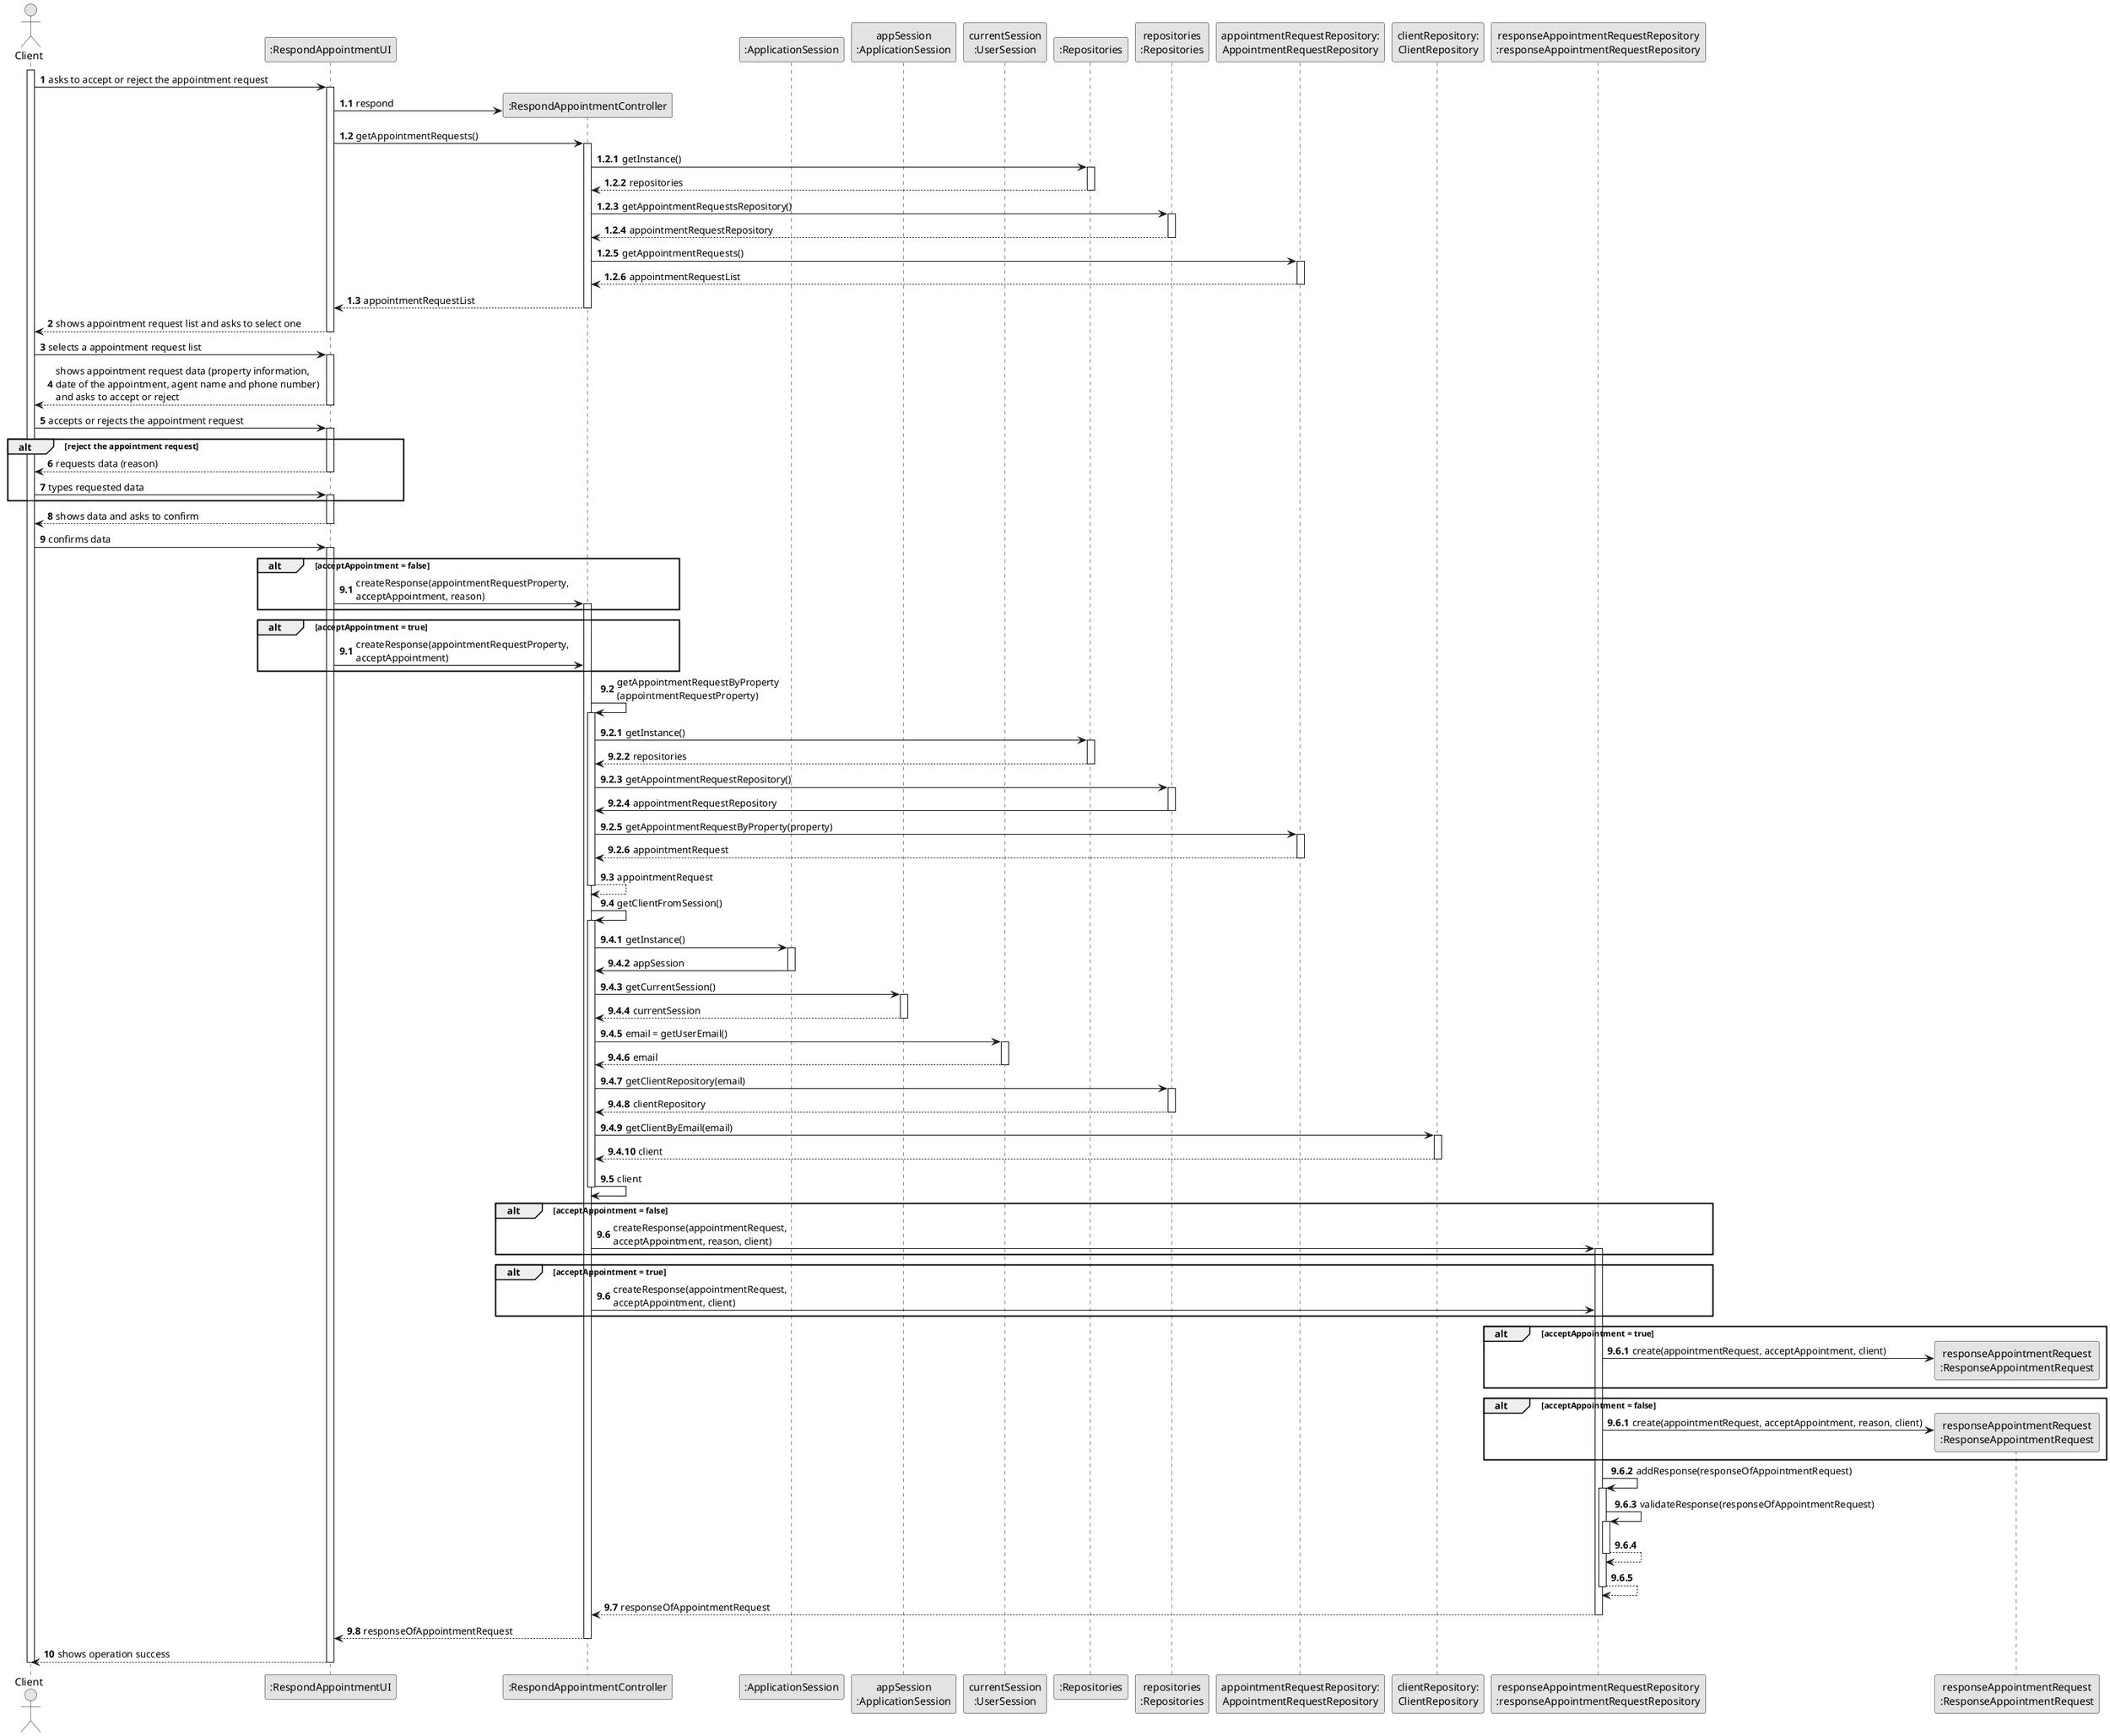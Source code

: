 @startuml
skinparam monochrome true
skinparam packageStyle rectangle
skinparam shadowing false

autonumber

'hide footbox
actor "Client" as Client
participant ":RespondAppointmentUI" as UI
participant ":RespondAppointmentController" as CTRL
participant ":ApplicationSession" as _APP
participant "appSession\n:ApplicationSession" as APP
participant "currentSession\n:UserSession" as SESSAO
participant ":Repositories" as RepositorySingleton
participant "repositories\n:Repositories" as PLAT
participant "appointmentRequestRepository:\nAppointmentRequestRepository" as AppointmentRequestRepository
participant "clientRepository:\nClientRepository" as ClientRepository
participant "responseAppointmentRequestRepository\n:responseAppointmentRequestRepository" as ORG
participant "responseAppointmentRequestRepository\n:ResponseAppointmentRequestRepository" as ORG
participant "responseAppointmentRequest\n:ResponseAppointmentRequest" as TAREFA

activate Client

    Client -> UI : asks to accept or reject the appointment request

    activate UI

    autonumber 1.1

        UI -> CTRL** : respond
        UI -> CTRL : getAppointmentRequests()
        activate CTRL
        autonumber 1.2.1
        CTRL -> RepositorySingleton : getInstance()
                    activate RepositorySingleton

                        RepositorySingleton --> CTRL: repositories
                    deactivate RepositorySingleton

                    CTRL -> PLAT : getAppointmentRequestsRepository()
                    activate PLAT

                        PLAT --> CTRL: appointmentRequestRepository
                    deactivate PLAT

                    CTRL -> AppointmentRequestRepository : getAppointmentRequests()
                    activate AppointmentRequestRepository

                        AppointmentRequestRepository --> CTRL : appointmentRequestList
                    deactivate AppointmentRequestRepository

            autonumber 1.3
            CTRL --> UI : appointmentRequestList
        deactivate CTRL

    autonumber 2

        UI --> Client : shows appointment request list and asks to select one
    deactivate UI

    Client -> UI : selects a appointment request list
    activate UI

        UI --> Client : shows appointment request data (property information, \ndate of the appointment, agent name and phone number) \nand asks to accept or reject
    deactivate UI

    Client -> UI: accepts or rejects the appointment request
    activate UI

    alt reject the appointment request

        UI --> Client: requests data (reason)
        deactivate UI

    Client -> UI: types requested data
    activate UI

    end

        UI --> Client: shows data and asks to confirm
        deactivate UI

    Client -> UI: confirms data
    activate UI

    autonumber 9.1
    alt acceptAppointment = false
        UI -> CTRL : createResponse(appointmentRequestProperty, \nacceptAppointment, reason)
        activate CTRL

    end

    autonumber 9.1
    alt acceptAppointment = true
        UI -> CTRL: createResponse(appointmentRequestProperty, \nacceptAppointment)

    end
            CTRL -> CTRL : getAppointmentRequestByProperty\n(appointmentRequestProperty)
            activate CTRL

    autonumber 9.2.1
            CTRL -> RepositorySingleton : getInstance()
                    activate RepositorySingleton

                        RepositorySingleton --> CTRL: repositories
                    deactivate RepositorySingleton

                    CTRL -> PLAT : getAppointmentRequestRepository()
                    activate PLAT

                        PLAT -> CTRL : appointmentRequestRepository
                    deactivate PLAT

                    CTRL -> AppointmentRequestRepository : getAppointmentRequestByProperty(property)
                    activate AppointmentRequestRepository

                        AppointmentRequestRepository --> CTRL : appointmentRequest
                    deactivate AppointmentRequestRepository

            autonumber 9.3
                CTRL --> CTRL : appointmentRequest
            deactivate CTRL

            CTRL -> CTRL : getClientFromSession()
            activate CTRL

            autonumber 9.4.1
                CTRL -> _APP: getInstance()
                        activate _APP
                            _APP -> CTRL: appSession
                        deactivate _APP

                        CTRL -> APP: getCurrentSession()
                        activate APP

                            APP --> CTRL: currentSession
                        deactivate APP

                        CTRL -> SESSAO: email = getUserEmail()
                        activate SESSAO

                            SESSAO --> CTRL: email
                        deactivate SESSAO

                        CTRL -> PLAT: getClientRepository(email)
                        activate PLAT

                            PLAT --> CTRL: clientRepository
                        deactivate PLAT

                        CTRL -> ClientRepository: getClientByEmail(email)
                        activate ClientRepository

                            ClientRepository --> CTRL : client
                        deactivate ClientRepository

                autonumber 9.5
                CTRL -> CTRL : client
            deactivate CTRL

    autonumber 9.6
    alt acceptAppointment = false
            CTRL -> ORG: createResponse(appointmentRequest, \nacceptAppointment, reason, client)
            activate ORG

    end

    autonumber 9.6
    alt acceptAppointment = true
            CTRL -> ORG: createResponse(appointmentRequest, \nacceptAppointment, client)

  end
                autonumber 9.6.1
                alt acceptAppointment = true

                        ORG -> TAREFA**: create(appointmentRequest, acceptAppointment, client)
                    end
                autonumber 9.6.1

                    alt acceptAppointment = false

                        ORG -> TAREFA**: create(appointmentRequest, acceptAppointment, reason, client)
                    end

                        ORG -> ORG: addResponse(responseOfAppointmentRequest)

                        activate ORG
                            ORG -> ORG: validateResponse(responseOfAppointmentRequest)
                            activate ORG
                                ORG --> ORG
                            deactivate ORG

                            ORG --> ORG
                        deactivate ORG

            autonumber 9.7

                ORG --> CTRL : responseOfAppointmentRequest
            deactivate ORG

            CTRL --> UI: responseOfAppointmentRequest
            deactivate CTRL

            autonumber 10
            UI --> Client: shows operation success
    deactivate UI

deactivate Client

@enduml